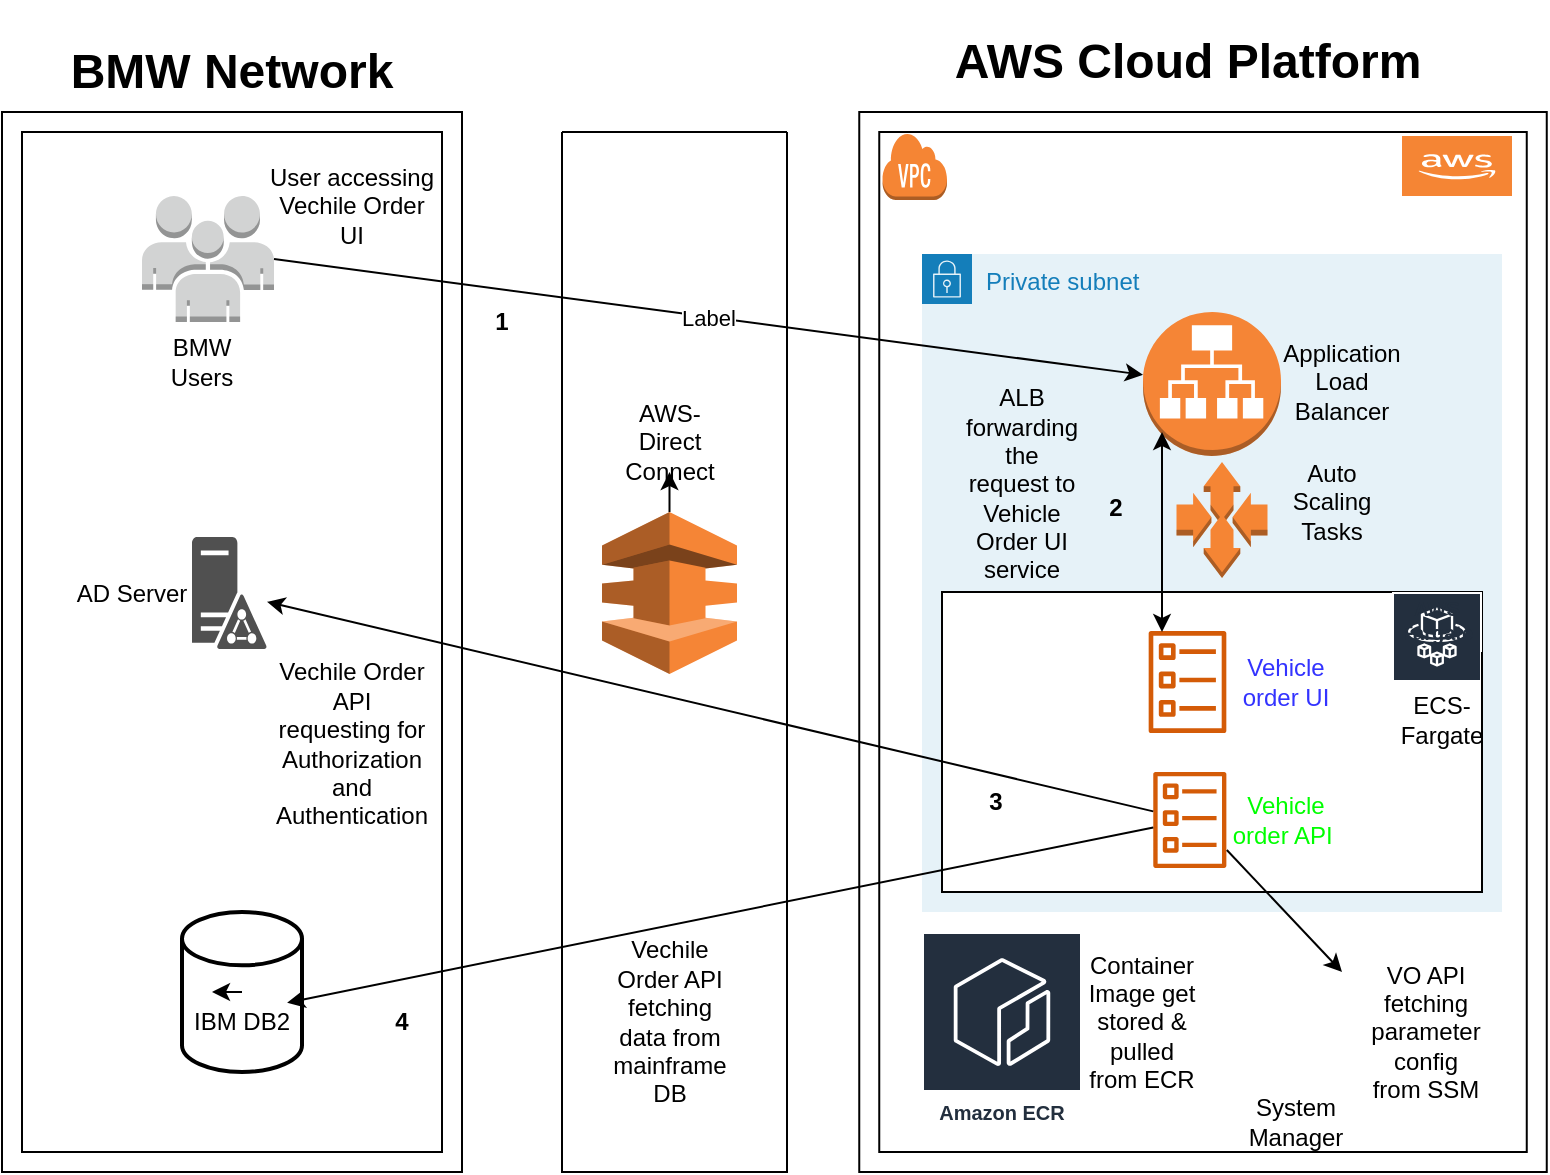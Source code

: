 <mxfile version="20.3.0" type="github">
  <diagram id="apszMEVdxaw_QZtvVItz" name="Page-1">
    <mxGraphModel dx="1211" dy="637" grid="1" gridSize="10" guides="1" tooltips="1" connect="1" arrows="1" fold="1" page="1" pageScale="1" pageWidth="850" pageHeight="1100" math="0" shadow="0">
      <root>
        <mxCell id="0" />
        <mxCell id="1" parent="0" />
        <mxCell id="ShCY9UdLSs2lQNh24by_-35" value="Private subnet" style="points=[[0,0],[0.25,0],[0.5,0],[0.75,0],[1,0],[1,0.25],[1,0.5],[1,0.75],[1,1],[0.75,1],[0.5,1],[0.25,1],[0,1],[0,0.75],[0,0.5],[0,0.25]];outlineConnect=0;gradientColor=none;html=1;whiteSpace=wrap;fontSize=12;fontStyle=0;container=1;pointerEvents=0;collapsible=0;recursiveResize=0;shape=mxgraph.aws4.group;grIcon=mxgraph.aws4.group_security_group;grStroke=0;strokeColor=#147EBA;fillColor=#E6F2F8;verticalAlign=top;align=left;spacingLeft=30;fontColor=#147EBA;dashed=0;" vertex="1" parent="1">
          <mxGeometry x="470" y="141" width="290" height="329" as="geometry" />
        </mxCell>
        <mxCell id="ShCY9UdLSs2lQNh24by_-43" value="" style="verticalLabelPosition=bottom;verticalAlign=top;html=1;shape=mxgraph.basic.rect;fillColor2=none;strokeWidth=1;size=20;indent=5;" vertex="1" parent="1">
          <mxGeometry x="480" y="310" width="270" height="150" as="geometry" />
        </mxCell>
        <mxCell id="ShCY9UdLSs2lQNh24by_-81" value="" style="edgeStyle=orthogonalEdgeStyle;rounded=0;orthogonalLoop=1;jettySize=auto;html=1;fontColor=#000000;" edge="1" parent="1" source="ShCY9UdLSs2lQNh24by_-6" target="ShCY9UdLSs2lQNh24by_-26">
          <mxGeometry relative="1" as="geometry" />
        </mxCell>
        <mxCell id="ShCY9UdLSs2lQNh24by_-6" value="" style="outlineConnect=0;dashed=0;verticalLabelPosition=bottom;verticalAlign=top;align=center;html=1;shape=mxgraph.aws3.direct_connect;fillColor=#F58536;gradientColor=none;" vertex="1" parent="1">
          <mxGeometry x="310" y="270" width="67.5" height="81" as="geometry" />
        </mxCell>
        <mxCell id="ShCY9UdLSs2lQNh24by_-7" value="" style="outlineConnect=0;dashed=0;verticalLabelPosition=bottom;verticalAlign=top;align=center;html=1;shape=mxgraph.aws3.application_load_balancer;fillColor=#F58536;gradientColor=none;" vertex="1" parent="1">
          <mxGeometry x="580.5" y="170" width="69" height="72" as="geometry" />
        </mxCell>
        <mxCell id="ShCY9UdLSs2lQNh24by_-9" value="Amazon ECR" style="sketch=0;outlineConnect=0;fontColor=#232F3E;gradientColor=none;strokeColor=#ffffff;fillColor=#232F3E;dashed=0;verticalLabelPosition=middle;verticalAlign=bottom;align=center;html=1;whiteSpace=wrap;fontSize=10;fontStyle=1;spacing=3;shape=mxgraph.aws4.productIcon;prIcon=mxgraph.aws4.ecr;" vertex="1" parent="1">
          <mxGeometry x="470" y="480" width="80" height="100" as="geometry" />
        </mxCell>
        <mxCell id="ShCY9UdLSs2lQNh24by_-10" value="AWS Fargate" style="sketch=0;outlineConnect=0;fontColor=#232F3E;gradientColor=none;strokeColor=#ffffff;fillColor=#232F3E;dashed=0;verticalLabelPosition=middle;verticalAlign=bottom;align=center;html=1;whiteSpace=wrap;fontSize=10;fontStyle=1;spacing=3;shape=mxgraph.aws4.productIcon;prIcon=mxgraph.aws4.fargate;" vertex="1" parent="1">
          <mxGeometry x="705" y="310" width="45" height="30" as="geometry" />
        </mxCell>
        <mxCell id="ShCY9UdLSs2lQNh24by_-13" value="" style="strokeWidth=2;html=1;shape=mxgraph.flowchart.database;whiteSpace=wrap;" vertex="1" parent="1">
          <mxGeometry x="100" y="470" width="60" height="80" as="geometry" />
        </mxCell>
        <mxCell id="ShCY9UdLSs2lQNh24by_-16" value="" style="sketch=0;pointerEvents=1;shadow=0;dashed=0;html=1;strokeColor=none;fillColor=#505050;labelPosition=center;verticalLabelPosition=bottom;verticalAlign=top;outlineConnect=0;align=center;shape=mxgraph.office.servers.active_directory_federation_services_server;" vertex="1" parent="1">
          <mxGeometry x="105" y="282.5" width="37.5" height="56" as="geometry" />
        </mxCell>
        <mxCell id="ShCY9UdLSs2lQNh24by_-17" value="IBM DB2" style="text;html=1;strokeColor=none;fillColor=none;align=center;verticalAlign=middle;whiteSpace=wrap;rounded=0;" vertex="1" parent="1">
          <mxGeometry x="100" y="510" width="60" height="30" as="geometry" />
        </mxCell>
        <mxCell id="ShCY9UdLSs2lQNh24by_-18" value="AD Server" style="text;html=1;strokeColor=none;fillColor=none;align=center;verticalAlign=middle;whiteSpace=wrap;rounded=0;" vertex="1" parent="1">
          <mxGeometry x="45" y="295.5" width="60" height="30" as="geometry" />
        </mxCell>
        <mxCell id="ShCY9UdLSs2lQNh24by_-27" value="&lt;h1&gt;BMW Network&lt;/h1&gt;" style="text;html=1;strokeColor=none;fillColor=none;align=center;verticalAlign=middle;whiteSpace=wrap;rounded=0;" vertex="1" parent="1">
          <mxGeometry x="36.88" y="30" width="176.25" height="40" as="geometry" />
        </mxCell>
        <mxCell id="ShCY9UdLSs2lQNh24by_-28" value="&lt;h1&gt;AWS Cloud Platform&lt;/h1&gt;" style="text;html=1;strokeColor=none;fillColor=none;align=center;verticalAlign=middle;whiteSpace=wrap;rounded=0;" vertex="1" parent="1">
          <mxGeometry x="477.75" y="20" width="250" height="50" as="geometry" />
        </mxCell>
        <mxCell id="ShCY9UdLSs2lQNh24by_-32" value="" style="outlineConnect=0;dashed=0;verticalLabelPosition=bottom;verticalAlign=top;align=center;html=1;shape=mxgraph.aws3.virtual_private_cloud;fillColor=#F58534;gradientColor=none;" vertex="1" parent="1">
          <mxGeometry x="450" y="80" width="32.5" height="34" as="geometry" />
        </mxCell>
        <mxCell id="ShCY9UdLSs2lQNh24by_-33" value="" style="verticalLabelPosition=bottom;verticalAlign=top;html=1;shape=mxgraph.basic.frame;dx=10;" vertex="1" parent="1">
          <mxGeometry x="438.63" y="70" width="343.75" height="530" as="geometry" />
        </mxCell>
        <mxCell id="ShCY9UdLSs2lQNh24by_-36" value="" style="shape=image;html=1;verticalAlign=top;verticalLabelPosition=bottom;labelBackgroundColor=#ffffff;imageAspect=0;aspect=fixed;image=https://cdn2.iconfinder.com/data/icons/gnomeicontheme/32x32/apps/system-file-manager.png" vertex="1" parent="1">
          <mxGeometry x="622.41" y="495" width="70" height="70" as="geometry" />
        </mxCell>
        <mxCell id="ShCY9UdLSs2lQNh24by_-37" value="" style="outlineConnect=0;dashed=0;verticalLabelPosition=bottom;verticalAlign=top;align=center;html=1;shape=mxgraph.aws3.auto_scaling;fillColor=#F58534;gradientColor=none;" vertex="1" parent="1">
          <mxGeometry x="597.25" y="245" width="45.5" height="58" as="geometry" />
        </mxCell>
        <mxCell id="ShCY9UdLSs2lQNh24by_-38" value="System Manager" style="text;html=1;strokeColor=none;fillColor=none;align=center;verticalAlign=middle;whiteSpace=wrap;rounded=0;" vertex="1" parent="1">
          <mxGeometry x="627.41" y="570" width="60" height="10" as="geometry" />
        </mxCell>
        <mxCell id="ShCY9UdLSs2lQNh24by_-39" value="" style="verticalLabelPosition=bottom;verticalAlign=top;html=1;shape=mxgraph.basic.frame;dx=10;" vertex="1" parent="1">
          <mxGeometry x="10" y="70" width="230" height="530" as="geometry" />
        </mxCell>
        <mxCell id="ShCY9UdLSs2lQNh24by_-41" value="" style="sketch=0;outlineConnect=0;fontColor=#232F3E;gradientColor=none;fillColor=#D45B07;strokeColor=none;dashed=0;verticalLabelPosition=bottom;verticalAlign=top;align=center;html=1;fontSize=12;fontStyle=0;aspect=fixed;pointerEvents=1;shape=mxgraph.aws4.ecs_task;" vertex="1" parent="1">
          <mxGeometry x="583.09" y="329.5" width="39.32" height="51" as="geometry" />
        </mxCell>
        <mxCell id="ShCY9UdLSs2lQNh24by_-42" value="" style="sketch=0;outlineConnect=0;fontColor=#232F3E;gradientColor=none;fillColor=#D45B07;strokeColor=none;dashed=0;verticalLabelPosition=bottom;verticalAlign=top;align=center;html=1;fontSize=12;fontStyle=0;aspect=fixed;pointerEvents=1;shape=mxgraph.aws4.ecs_task;" vertex="1" parent="1">
          <mxGeometry x="585.41" y="400" width="37" height="48" as="geometry" />
        </mxCell>
        <mxCell id="ShCY9UdLSs2lQNh24by_-44" value="&lt;font color=&quot;#3333ff&quot;&gt;Vehicle order UI&lt;/font&gt;" style="text;html=1;strokeColor=none;fillColor=none;align=center;verticalAlign=middle;whiteSpace=wrap;rounded=0;" vertex="1" parent="1">
          <mxGeometry x="622.41" y="340" width="60" height="30" as="geometry" />
        </mxCell>
        <mxCell id="ShCY9UdLSs2lQNh24by_-45" value="&lt;font color=&quot;#00ff00&quot;&gt;Vehicle order API&amp;nbsp;&lt;/font&gt;" style="text;html=1;strokeColor=none;fillColor=none;align=center;verticalAlign=middle;whiteSpace=wrap;rounded=0;" vertex="1" parent="1">
          <mxGeometry x="622.41" y="409" width="60" height="30" as="geometry" />
        </mxCell>
        <mxCell id="ShCY9UdLSs2lQNh24by_-46" value="ECS-Fargate" style="text;html=1;strokeColor=none;fillColor=none;align=center;verticalAlign=middle;whiteSpace=wrap;rounded=0;" vertex="1" parent="1">
          <mxGeometry x="700" y="359" width="60" height="30" as="geometry" />
        </mxCell>
        <mxCell id="ShCY9UdLSs2lQNh24by_-47" value="Application Load Balancer" style="text;html=1;strokeColor=none;fillColor=none;align=center;verticalAlign=middle;whiteSpace=wrap;rounded=0;" vertex="1" parent="1">
          <mxGeometry x="649.5" y="190" width="60" height="30" as="geometry" />
        </mxCell>
        <mxCell id="ShCY9UdLSs2lQNh24by_-48" value="Auto Scaling Tasks" style="text;html=1;strokeColor=none;fillColor=none;align=center;verticalAlign=middle;whiteSpace=wrap;rounded=0;" vertex="1" parent="1">
          <mxGeometry x="645" y="250" width="60" height="30" as="geometry" />
        </mxCell>
        <mxCell id="ShCY9UdLSs2lQNh24by_-49" value="" style="outlineConnect=0;dashed=0;verticalLabelPosition=bottom;verticalAlign=top;align=center;html=1;shape=mxgraph.aws3.cloud_2;fillColor=#F58534;gradientColor=none;" vertex="1" parent="1">
          <mxGeometry x="710" y="82" width="55" height="30" as="geometry" />
        </mxCell>
        <mxCell id="ShCY9UdLSs2lQNh24by_-50" value="" style="outlineConnect=0;dashed=0;verticalLabelPosition=bottom;verticalAlign=top;align=center;html=1;shape=mxgraph.aws3.users;fillColor=#D2D3D3;gradientColor=none;" vertex="1" parent="1">
          <mxGeometry x="80" y="112" width="66" height="63" as="geometry" />
        </mxCell>
        <mxCell id="ShCY9UdLSs2lQNh24by_-51" style="edgeStyle=orthogonalEdgeStyle;rounded=0;orthogonalLoop=1;jettySize=auto;html=1;exitX=0.5;exitY=0;exitDx=0;exitDy=0;entryX=0.25;entryY=0;entryDx=0;entryDy=0;" edge="1" parent="1" source="ShCY9UdLSs2lQNh24by_-17" target="ShCY9UdLSs2lQNh24by_-17">
          <mxGeometry relative="1" as="geometry" />
        </mxCell>
        <mxCell id="ShCY9UdLSs2lQNh24by_-52" value="BMW Users" style="text;html=1;strokeColor=none;fillColor=none;align=center;verticalAlign=middle;whiteSpace=wrap;rounded=0;" vertex="1" parent="1">
          <mxGeometry x="80" y="180" width="60" height="30" as="geometry" />
        </mxCell>
        <mxCell id="ShCY9UdLSs2lQNh24by_-53" value="" style="swimlane;startSize=0;" vertex="1" parent="1">
          <mxGeometry x="290" y="80" width="112.5" height="520" as="geometry" />
        </mxCell>
        <mxCell id="ShCY9UdLSs2lQNh24by_-74" value="Vechile Order API fetching data from mainframe DB" style="text;html=1;strokeColor=none;fillColor=none;align=center;verticalAlign=middle;whiteSpace=wrap;rounded=0;" vertex="1" parent="ShCY9UdLSs2lQNh24by_-53">
          <mxGeometry x="23.75" y="440" width="60" height="10" as="geometry" />
        </mxCell>
        <mxCell id="ShCY9UdLSs2lQNh24by_-26" value="AWS-Direct Connect" style="text;html=1;strokeColor=none;fillColor=none;align=center;verticalAlign=middle;whiteSpace=wrap;rounded=0;" vertex="1" parent="ShCY9UdLSs2lQNh24by_-53">
          <mxGeometry x="23.75" y="140" width="60" height="30" as="geometry" />
        </mxCell>
        <mxCell id="ShCY9UdLSs2lQNh24by_-59" value="" style="endArrow=classic;html=1;rounded=0;exitX=1;exitY=0.5;exitDx=0;exitDy=0;exitPerimeter=0;" edge="1" parent="1" source="ShCY9UdLSs2lQNh24by_-50" target="ShCY9UdLSs2lQNh24by_-7">
          <mxGeometry relative="1" as="geometry">
            <mxPoint x="380" y="280" as="sourcePoint" />
            <mxPoint x="480" y="280" as="targetPoint" />
          </mxGeometry>
        </mxCell>
        <mxCell id="ShCY9UdLSs2lQNh24by_-60" value="Label" style="edgeLabel;resizable=0;html=1;align=center;verticalAlign=middle;" connectable="0" vertex="1" parent="ShCY9UdLSs2lQNh24by_-59">
          <mxGeometry relative="1" as="geometry" />
        </mxCell>
        <mxCell id="ShCY9UdLSs2lQNh24by_-62" value="" style="endArrow=classic;startArrow=classic;html=1;rounded=0;" edge="1" parent="1">
          <mxGeometry width="50" height="50" relative="1" as="geometry">
            <mxPoint x="590" y="330" as="sourcePoint" />
            <mxPoint x="590" y="230" as="targetPoint" />
          </mxGeometry>
        </mxCell>
        <mxCell id="ShCY9UdLSs2lQNh24by_-64" value="" style="endArrow=classic;html=1;rounded=0;entryX=0.876;entryY=0.178;entryDx=0;entryDy=0;entryPerimeter=0;" edge="1" parent="1" source="ShCY9UdLSs2lQNh24by_-42" target="ShCY9UdLSs2lQNh24by_-17">
          <mxGeometry width="50" height="50" relative="1" as="geometry">
            <mxPoint x="400" y="310" as="sourcePoint" />
            <mxPoint x="450" y="260" as="targetPoint" />
          </mxGeometry>
        </mxCell>
        <mxCell id="ShCY9UdLSs2lQNh24by_-65" value="" style="endArrow=classic;html=1;rounded=0;" edge="1" parent="1" source="ShCY9UdLSs2lQNh24by_-42" target="ShCY9UdLSs2lQNh24by_-16">
          <mxGeometry width="50" height="50" relative="1" as="geometry">
            <mxPoint x="400" y="310" as="sourcePoint" />
            <mxPoint x="450" y="260" as="targetPoint" />
          </mxGeometry>
        </mxCell>
        <mxCell id="ShCY9UdLSs2lQNh24by_-66" value="" style="endArrow=classic;html=1;rounded=0;exitX=0;exitY=1;exitDx=0;exitDy=0;" edge="1" parent="1" source="ShCY9UdLSs2lQNh24by_-45">
          <mxGeometry width="50" height="50" relative="1" as="geometry">
            <mxPoint x="400" y="310" as="sourcePoint" />
            <mxPoint x="680" y="500" as="targetPoint" />
          </mxGeometry>
        </mxCell>
        <mxCell id="ShCY9UdLSs2lQNh24by_-68" value="User accessing Vechile Order UI" style="text;html=1;strokeColor=none;fillColor=none;align=center;verticalAlign=middle;whiteSpace=wrap;rounded=0;" vertex="1" parent="1">
          <mxGeometry x="140" y="92.5" width="90" height="48.5" as="geometry" />
        </mxCell>
        <mxCell id="ShCY9UdLSs2lQNh24by_-69" value="ALB forwarding the request to Vehicle Order UI service" style="text;html=1;strokeColor=none;fillColor=none;align=center;verticalAlign=middle;whiteSpace=wrap;rounded=0;" vertex="1" parent="1">
          <mxGeometry x="490" y="240" width="60" height="32" as="geometry" />
        </mxCell>
        <mxCell id="ShCY9UdLSs2lQNh24by_-70" value="Vechile Order API requesting for Authorization and Authentication" style="text;html=1;strokeColor=none;fillColor=none;align=center;verticalAlign=middle;whiteSpace=wrap;rounded=0;" vertex="1" parent="1">
          <mxGeometry x="155" y="381" width="60" height="9" as="geometry" />
        </mxCell>
        <mxCell id="ShCY9UdLSs2lQNh24by_-75" value="VO API fetching parameter config from SSM" style="text;html=1;strokeColor=none;fillColor=none;align=center;verticalAlign=middle;whiteSpace=wrap;rounded=0;" vertex="1" parent="1">
          <mxGeometry x="692.41" y="515" width="60" height="30" as="geometry" />
        </mxCell>
        <mxCell id="ShCY9UdLSs2lQNh24by_-76" value="Container Image get stored &amp;amp; pulled from ECR" style="text;html=1;strokeColor=none;fillColor=none;align=center;verticalAlign=middle;whiteSpace=wrap;rounded=0;" vertex="1" parent="1">
          <mxGeometry x="550" y="510" width="60" height="30" as="geometry" />
        </mxCell>
        <mxCell id="ShCY9UdLSs2lQNh24by_-77" value="&lt;font color=&quot;#000000&quot;&gt;&lt;b&gt;1&lt;/b&gt;&lt;/font&gt;" style="text;html=1;strokeColor=none;fillColor=none;align=center;verticalAlign=middle;whiteSpace=wrap;rounded=0;fontColor=#00FF00;" vertex="1" parent="1">
          <mxGeometry x="230" y="160" width="60" height="30" as="geometry" />
        </mxCell>
        <mxCell id="ShCY9UdLSs2lQNh24by_-78" value="&lt;b&gt;2&lt;/b&gt;" style="text;html=1;strokeColor=none;fillColor=none;align=center;verticalAlign=middle;whiteSpace=wrap;rounded=0;fontColor=#000000;" vertex="1" parent="1">
          <mxGeometry x="537.25" y="252.5" width="60" height="30" as="geometry" />
        </mxCell>
        <mxCell id="ShCY9UdLSs2lQNh24by_-79" value="&lt;b&gt;3&lt;/b&gt;" style="text;html=1;strokeColor=none;fillColor=none;align=center;verticalAlign=middle;whiteSpace=wrap;rounded=0;fontColor=#000000;" vertex="1" parent="1">
          <mxGeometry x="477.25" y="400" width="60" height="30" as="geometry" />
        </mxCell>
        <mxCell id="ShCY9UdLSs2lQNh24by_-80" value="&lt;b&gt;4&lt;/b&gt;" style="text;html=1;strokeColor=none;fillColor=none;align=center;verticalAlign=middle;whiteSpace=wrap;rounded=0;fontColor=#000000;" vertex="1" parent="1">
          <mxGeometry x="180" y="510" width="60" height="30" as="geometry" />
        </mxCell>
      </root>
    </mxGraphModel>
  </diagram>
</mxfile>
